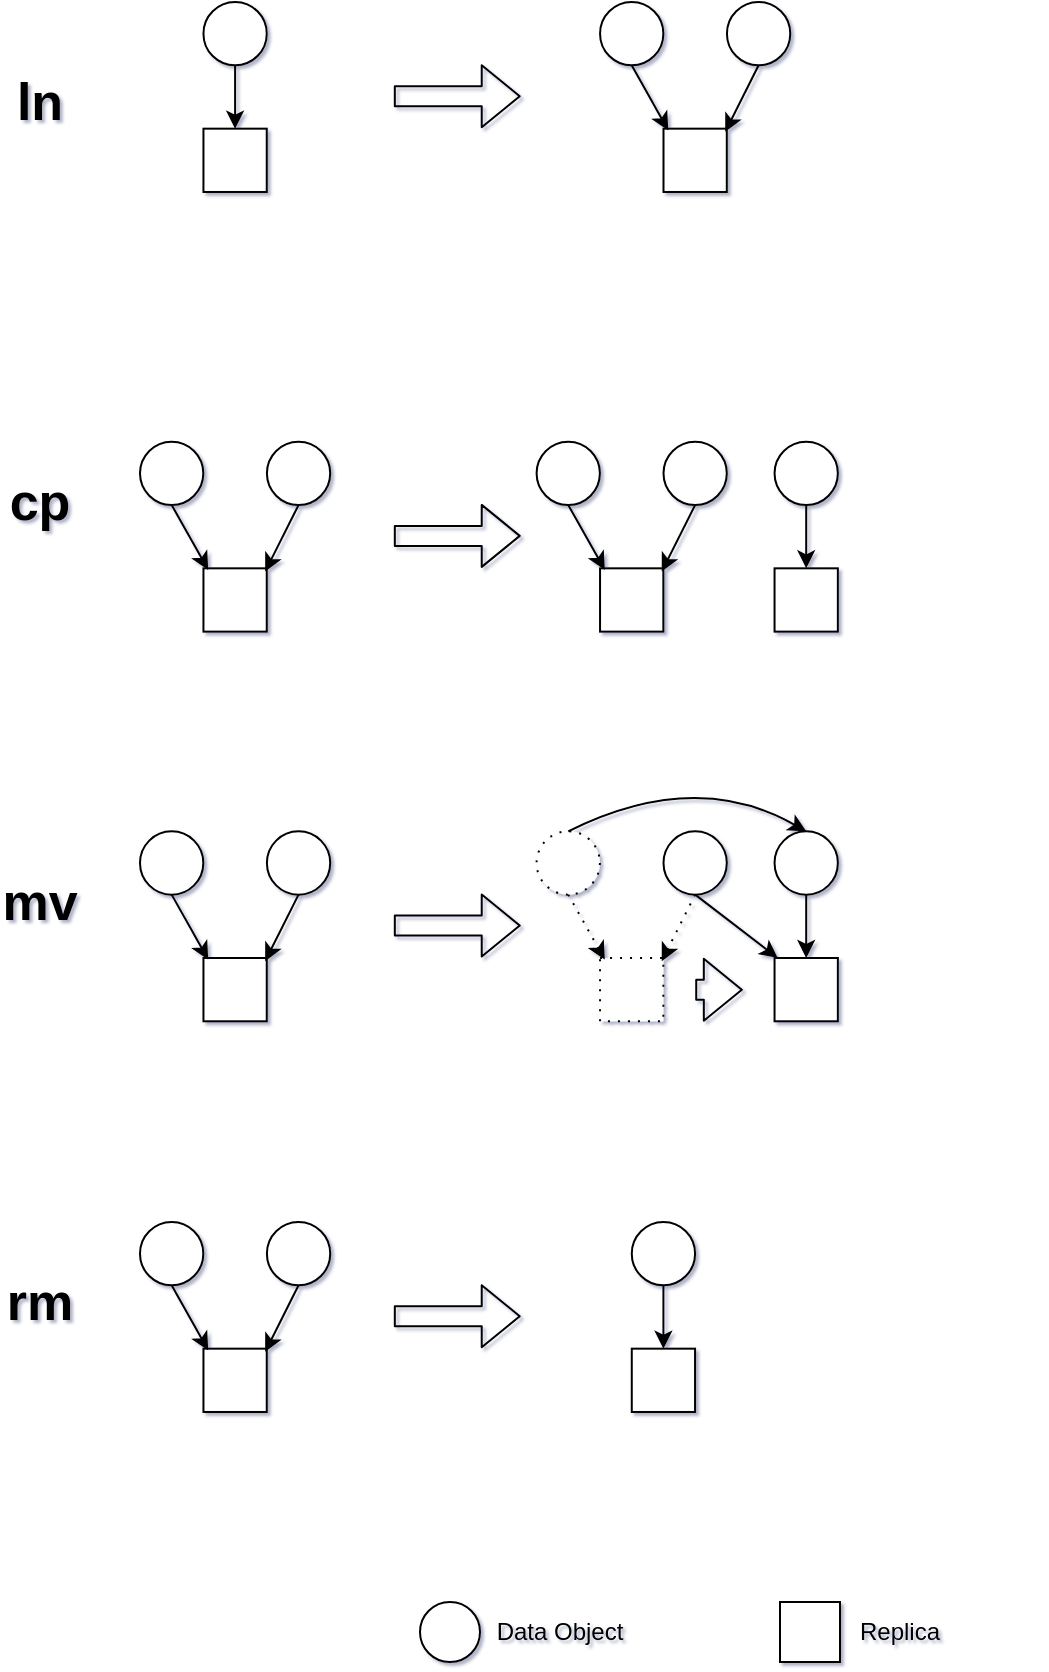 <mxfile version="12.2.0" type="device" pages="2"><diagram id="LNKNEO2DLoA1PmOY-pUr" name="Page-1"><mxGraphModel dx="1041" dy="583" grid="1" gridSize="10" guides="1" tooltips="1" connect="1" arrows="1" fold="1" page="1" pageScale="1" pageWidth="850" pageHeight="1100" math="0" shadow="1"><root><mxCell id="0"/><mxCell id="1" parent="0"/><mxCell id="MnpwVqBo5w53IVCHkxQF-16" value="&lt;h3&gt;&lt;span style=&quot;font-size: 26px&quot;&gt;ln&lt;/span&gt;&lt;/h3&gt;" style="text;html=1;strokeColor=none;fillColor=none;align=center;verticalAlign=middle;whiteSpace=wrap;rounded=0;shadow=0;fontFamily=Helvetica;" parent="1" vertex="1"><mxGeometry x="170" y="80" width="40" height="20" as="geometry"/></mxCell><mxCell id="MnpwVqBo5w53IVCHkxQF-26" value="&lt;h3&gt;&lt;span style=&quot;font-size: 26px&quot;&gt;cp&lt;/span&gt;&lt;/h3&gt;" style="text;html=1;strokeColor=none;fillColor=none;align=center;verticalAlign=middle;whiteSpace=wrap;rounded=0;shadow=0;fontFamily=Helvetica;" parent="1" vertex="1"><mxGeometry x="170" y="280" width="40" height="20" as="geometry"/></mxCell><mxCell id="MnpwVqBo5w53IVCHkxQF-41" value="&lt;h3&gt;&lt;span style=&quot;font-size: 26px&quot;&gt;mv&lt;/span&gt;&lt;/h3&gt;" style="text;html=1;strokeColor=none;fillColor=none;align=center;verticalAlign=middle;whiteSpace=wrap;rounded=0;shadow=0;fontFamily=Helvetica;" parent="1" vertex="1"><mxGeometry x="170" y="480" width="40" height="20" as="geometry"/></mxCell><mxCell id="MnpwVqBo5w53IVCHkxQF-60" value="&lt;h3&gt;&lt;span style=&quot;font-size: 26px&quot;&gt;rm&lt;/span&gt;&lt;/h3&gt;" style="text;html=1;strokeColor=none;fillColor=none;align=center;verticalAlign=middle;whiteSpace=wrap;rounded=0;shadow=0;fontFamily=Helvetica;" parent="1" vertex="1"><mxGeometry x="170" y="680" width="40" height="20" as="geometry"/></mxCell><mxCell id="sENA3s-IFucEbob5pOqw-8" value="" style="group" parent="1" vertex="1" connectable="0"><mxGeometry x="380" y="840" width="110" height="30" as="geometry"/></mxCell><mxCell id="sENA3s-IFucEbob5pOqw-1" value="" style="ellipse;whiteSpace=wrap;html=1;aspect=fixed;shadow=0;strokeWidth=1;" parent="sENA3s-IFucEbob5pOqw-8" vertex="1"><mxGeometry width="30" height="30" as="geometry"/></mxCell><mxCell id="sENA3s-IFucEbob5pOqw-4" value="Data Object" style="text;html=1;strokeColor=none;fillColor=none;align=center;verticalAlign=middle;whiteSpace=wrap;rounded=0;" parent="sENA3s-IFucEbob5pOqw-8" vertex="1"><mxGeometry x="30" y="5" width="80" height="20" as="geometry"/></mxCell><mxCell id="sENA3s-IFucEbob5pOqw-9" value="" style="group" parent="1" vertex="1" connectable="0"><mxGeometry x="560" y="840" width="130" height="30" as="geometry"/></mxCell><mxCell id="sENA3s-IFucEbob5pOqw-2" value="" style="whiteSpace=wrap;html=1;aspect=fixed;shadow=0;strokeWidth=1;" parent="sENA3s-IFucEbob5pOqw-9" vertex="1"><mxGeometry width="30" height="30" as="geometry"/></mxCell><mxCell id="sENA3s-IFucEbob5pOqw-6" value="Replica" style="text;html=1;strokeColor=none;fillColor=none;align=center;verticalAlign=middle;whiteSpace=wrap;rounded=0;" parent="sENA3s-IFucEbob5pOqw-9" vertex="1"><mxGeometry x="30" y="5" width="60" height="20" as="geometry"/></mxCell><mxCell id="sENA3s-IFucEbob5pOqw-10" value="" style="group" parent="1" vertex="1" connectable="0"><mxGeometry x="240" y="40" width="349" height="570" as="geometry"/></mxCell><mxCell id="MnpwVqBo5w53IVCHkxQF-1" value="" style="ellipse;whiteSpace=wrap;html=1;aspect=fixed;shadow=0;strokeWidth=1;" parent="sENA3s-IFucEbob5pOqw-10" vertex="1"><mxGeometry x="293.477" width="31.649" height="31.649" as="geometry"/></mxCell><mxCell id="MnpwVqBo5w53IVCHkxQF-2" value="" style="ellipse;whiteSpace=wrap;html=1;aspect=fixed;shadow=0;strokeWidth=1;" parent="sENA3s-IFucEbob5pOqw-10" vertex="1"><mxGeometry x="230.023" width="31.649" height="31.649" as="geometry"/></mxCell><mxCell id="MnpwVqBo5w53IVCHkxQF-3" value="" style="whiteSpace=wrap;html=1;aspect=fixed;shadow=0;strokeWidth=1;" parent="sENA3s-IFucEbob5pOqw-10" vertex="1"><mxGeometry x="261.75" y="63.333" width="31.649" height="31.649" as="geometry"/></mxCell><mxCell id="MnpwVqBo5w53IVCHkxQF-4" value="" style="endArrow=classic;html=1;exitX=0.5;exitY=1;exitDx=0;exitDy=0;entryX=0.075;entryY=0.025;entryDx=0;entryDy=0;entryPerimeter=0;shadow=0;strokeWidth=1;" parent="sENA3s-IFucEbob5pOqw-10" source="MnpwVqBo5w53IVCHkxQF-2" target="MnpwVqBo5w53IVCHkxQF-3" edge="1"><mxGeometry width="50" height="50" relative="1" as="geometry"><mxPoint x="198.295" y="253.333" as="sourcePoint"/><mxPoint x="230.023" y="71.25" as="targetPoint"/><Array as="points"/></mxGeometry></mxCell><mxCell id="MnpwVqBo5w53IVCHkxQF-5" value="" style="endArrow=classic;html=1;exitX=0.5;exitY=1;exitDx=0;exitDy=0;entryX=0.975;entryY=0.05;entryDx=0;entryDy=0;entryPerimeter=0;shadow=0;strokeWidth=1;" parent="sENA3s-IFucEbob5pOqw-10" source="MnpwVqBo5w53IVCHkxQF-1" target="MnpwVqBo5w53IVCHkxQF-3" edge="1"><mxGeometry width="50" height="50" relative="1" as="geometry"><mxPoint x="293.477" y="134.583" as="sourcePoint"/><mxPoint x="291.891" y="60.958" as="targetPoint"/></mxGeometry></mxCell><mxCell id="MnpwVqBo5w53IVCHkxQF-7" value="" style="shape=flexArrow;endArrow=classic;html=1;shadow=0;strokeWidth=1;" parent="sENA3s-IFucEbob5pOqw-10" edge="1"><mxGeometry width="50" height="50" relative="1" as="geometry"><mxPoint x="126.909" y="47.104" as="sourcePoint"/><mxPoint x="190.364" y="47.104" as="targetPoint"/></mxGeometry></mxCell><mxCell id="MnpwVqBo5w53IVCHkxQF-10" value="" style="ellipse;whiteSpace=wrap;html=1;aspect=fixed;shadow=0;strokeWidth=1;" parent="sENA3s-IFucEbob5pOqw-10" vertex="1"><mxGeometry x="31.727" width="31.649" height="31.649" as="geometry"/></mxCell><mxCell id="MnpwVqBo5w53IVCHkxQF-11" value="" style="whiteSpace=wrap;html=1;aspect=fixed;shadow=0;strokeWidth=1;" parent="sENA3s-IFucEbob5pOqw-10" vertex="1"><mxGeometry x="31.727" y="63.333" width="31.649" height="31.649" as="geometry"/></mxCell><mxCell id="MnpwVqBo5w53IVCHkxQF-12" value="" style="endArrow=classic;html=1;exitX=0.5;exitY=1;exitDx=0;exitDy=0;entryX=0.5;entryY=0;entryDx=0;entryDy=0;shadow=0;strokeWidth=1;" parent="sENA3s-IFucEbob5pOqw-10" source="MnpwVqBo5w53IVCHkxQF-10" target="MnpwVqBo5w53IVCHkxQF-11" edge="1"><mxGeometry width="50" height="50" relative="1" as="geometry"><mxPoint x="-31.727" y="253.333" as="sourcePoint"/><mxPoint y="71.25" as="targetPoint"/><Array as="points"/></mxGeometry></mxCell><mxCell id="MnpwVqBo5w53IVCHkxQF-17" value="" style="ellipse;whiteSpace=wrap;html=1;aspect=fixed;shadow=0;strokeWidth=1;" parent="sENA3s-IFucEbob5pOqw-10" vertex="1"><mxGeometry x="261.75" y="219.833" width="31.649" height="31.649" as="geometry"/></mxCell><mxCell id="MnpwVqBo5w53IVCHkxQF-18" value="" style="ellipse;whiteSpace=wrap;html=1;aspect=fixed;shadow=0;strokeWidth=1;" parent="sENA3s-IFucEbob5pOqw-10" vertex="1"><mxGeometry x="198.295" y="219.833" width="31.649" height="31.649" as="geometry"/></mxCell><mxCell id="MnpwVqBo5w53IVCHkxQF-19" value="" style="whiteSpace=wrap;html=1;aspect=fixed;shadow=0;strokeWidth=1;" parent="sENA3s-IFucEbob5pOqw-10" vertex="1"><mxGeometry x="230.023" y="283.167" width="31.649" height="31.649" as="geometry"/></mxCell><mxCell id="MnpwVqBo5w53IVCHkxQF-20" value="" style="endArrow=classic;html=1;exitX=0.5;exitY=1;exitDx=0;exitDy=0;entryX=0.075;entryY=0.025;entryDx=0;entryDy=0;entryPerimeter=0;shadow=0;strokeWidth=1;" parent="sENA3s-IFucEbob5pOqw-10" source="MnpwVqBo5w53IVCHkxQF-18" target="MnpwVqBo5w53IVCHkxQF-19" edge="1"><mxGeometry width="50" height="50" relative="1" as="geometry"><mxPoint x="166.568" y="473.167" as="sourcePoint"/><mxPoint x="198.295" y="291.083" as="targetPoint"/><Array as="points"/></mxGeometry></mxCell><mxCell id="MnpwVqBo5w53IVCHkxQF-21" value="" style="endArrow=classic;html=1;exitX=0.5;exitY=1;exitDx=0;exitDy=0;entryX=0.975;entryY=0.05;entryDx=0;entryDy=0;entryPerimeter=0;shadow=0;strokeWidth=1;" parent="sENA3s-IFucEbob5pOqw-10" source="MnpwVqBo5w53IVCHkxQF-17" target="MnpwVqBo5w53IVCHkxQF-19" edge="1"><mxGeometry width="50" height="50" relative="1" as="geometry"><mxPoint x="261.75" y="354.417" as="sourcePoint"/><mxPoint x="260.164" y="280.792" as="targetPoint"/></mxGeometry></mxCell><mxCell id="MnpwVqBo5w53IVCHkxQF-22" value="" style="shape=flexArrow;endArrow=classic;html=1;shadow=0;strokeWidth=1;" parent="sENA3s-IFucEbob5pOqw-10" edge="1"><mxGeometry width="50" height="50" relative="1" as="geometry"><mxPoint x="126.909" y="266.938" as="sourcePoint"/><mxPoint x="190.364" y="266.938" as="targetPoint"/></mxGeometry></mxCell><mxCell id="MnpwVqBo5w53IVCHkxQF-23" value="" style="ellipse;whiteSpace=wrap;html=1;aspect=fixed;shadow=0;strokeWidth=1;" parent="sENA3s-IFucEbob5pOqw-10" vertex="1"><mxGeometry x="317.273" y="219.833" width="31.649" height="31.649" as="geometry"/></mxCell><mxCell id="MnpwVqBo5w53IVCHkxQF-24" value="" style="whiteSpace=wrap;html=1;aspect=fixed;shadow=0;strokeWidth=1;" parent="sENA3s-IFucEbob5pOqw-10" vertex="1"><mxGeometry x="317.273" y="283.167" width="31.649" height="31.649" as="geometry"/></mxCell><mxCell id="MnpwVqBo5w53IVCHkxQF-25" value="" style="endArrow=classic;html=1;exitX=0.5;exitY=1;exitDx=0;exitDy=0;entryX=0.5;entryY=0;entryDx=0;entryDy=0;shadow=0;strokeWidth=1;" parent="sENA3s-IFucEbob5pOqw-10" source="MnpwVqBo5w53IVCHkxQF-23" target="MnpwVqBo5w53IVCHkxQF-24" edge="1"><mxGeometry width="50" height="50" relative="1" as="geometry"><mxPoint x="253.818" y="473.167" as="sourcePoint"/><mxPoint x="285.545" y="291.083" as="targetPoint"/><Array as="points"/></mxGeometry></mxCell><mxCell id="MnpwVqBo5w53IVCHkxQF-27" value="" style="ellipse;whiteSpace=wrap;html=1;aspect=fixed;shadow=0;strokeWidth=1;" parent="sENA3s-IFucEbob5pOqw-10" vertex="1"><mxGeometry x="63.455" y="219.833" width="31.649" height="31.649" as="geometry"/></mxCell><mxCell id="MnpwVqBo5w53IVCHkxQF-28" value="" style="ellipse;whiteSpace=wrap;html=1;aspect=fixed;shadow=0;strokeWidth=1;" parent="sENA3s-IFucEbob5pOqw-10" vertex="1"><mxGeometry y="219.833" width="31.649" height="31.649" as="geometry"/></mxCell><mxCell id="MnpwVqBo5w53IVCHkxQF-29" value="" style="whiteSpace=wrap;html=1;aspect=fixed;shadow=0;strokeWidth=1;" parent="sENA3s-IFucEbob5pOqw-10" vertex="1"><mxGeometry x="31.727" y="283.167" width="31.649" height="31.649" as="geometry"/></mxCell><mxCell id="MnpwVqBo5w53IVCHkxQF-30" value="" style="endArrow=classic;html=1;exitX=0.5;exitY=1;exitDx=0;exitDy=0;entryX=0.075;entryY=0.025;entryDx=0;entryDy=0;entryPerimeter=0;shadow=0;strokeWidth=1;" parent="sENA3s-IFucEbob5pOqw-10" source="MnpwVqBo5w53IVCHkxQF-28" target="MnpwVqBo5w53IVCHkxQF-29" edge="1"><mxGeometry width="50" height="50" relative="1" as="geometry"><mxPoint x="-31.727" y="473.167" as="sourcePoint"/><mxPoint y="291.083" as="targetPoint"/><Array as="points"/></mxGeometry></mxCell><mxCell id="MnpwVqBo5w53IVCHkxQF-31" value="" style="endArrow=classic;html=1;exitX=0.5;exitY=1;exitDx=0;exitDy=0;entryX=0.975;entryY=0.05;entryDx=0;entryDy=0;entryPerimeter=0;shadow=0;strokeWidth=1;" parent="sENA3s-IFucEbob5pOqw-10" source="MnpwVqBo5w53IVCHkxQF-27" target="MnpwVqBo5w53IVCHkxQF-29" edge="1"><mxGeometry width="50" height="50" relative="1" as="geometry"><mxPoint x="63.455" y="354.417" as="sourcePoint"/><mxPoint x="61.868" y="280.792" as="targetPoint"/></mxGeometry></mxCell><mxCell id="MnpwVqBo5w53IVCHkxQF-32" value="" style="ellipse;whiteSpace=wrap;html=1;aspect=fixed;shadow=0;strokeWidth=1;" parent="sENA3s-IFucEbob5pOqw-10" vertex="1"><mxGeometry x="261.75" y="414.667" width="31.649" height="31.649" as="geometry"/></mxCell><mxCell id="MnpwVqBo5w53IVCHkxQF-33" value="" style="ellipse;whiteSpace=wrap;html=1;aspect=fixed;shadow=0;strokeWidth=1;dashed=1;dashPattern=1 4;" parent="sENA3s-IFucEbob5pOqw-10" vertex="1"><mxGeometry x="198.295" y="414.667" width="31.649" height="31.649" as="geometry"/></mxCell><mxCell id="MnpwVqBo5w53IVCHkxQF-34" value="" style="whiteSpace=wrap;html=1;aspect=fixed;shadow=0;strokeWidth=1;dashed=1;dashPattern=1 4;" parent="sENA3s-IFucEbob5pOqw-10" vertex="1"><mxGeometry x="230.023" y="478" width="31.649" height="31.649" as="geometry"/></mxCell><mxCell id="MnpwVqBo5w53IVCHkxQF-35" value="" style="endArrow=classic;html=1;exitX=0.5;exitY=1;exitDx=0;exitDy=0;entryX=0.075;entryY=0.025;entryDx=0;entryDy=0;entryPerimeter=0;shadow=0;strokeWidth=1;strokeColor=#000000;dashed=1;dashPattern=1 4;" parent="sENA3s-IFucEbob5pOqw-10" source="MnpwVqBo5w53IVCHkxQF-33" target="MnpwVqBo5w53IVCHkxQF-34" edge="1"><mxGeometry width="50" height="50" relative="1" as="geometry"><mxPoint x="166.568" y="668" as="sourcePoint"/><mxPoint x="198.295" y="485.917" as="targetPoint"/><Array as="points"/></mxGeometry></mxCell><mxCell id="MnpwVqBo5w53IVCHkxQF-36" value="" style="endArrow=classic;html=1;exitX=0.5;exitY=1;exitDx=0;exitDy=0;entryX=0.975;entryY=0.05;entryDx=0;entryDy=0;entryPerimeter=0;shadow=0;strokeWidth=1;dashed=1;dashPattern=1 4;" parent="sENA3s-IFucEbob5pOqw-10" source="MnpwVqBo5w53IVCHkxQF-32" target="MnpwVqBo5w53IVCHkxQF-34" edge="1"><mxGeometry width="50" height="50" relative="1" as="geometry"><mxPoint x="261.75" y="549.25" as="sourcePoint"/><mxPoint x="260.164" y="475.625" as="targetPoint"/></mxGeometry></mxCell><mxCell id="MnpwVqBo5w53IVCHkxQF-37" value="" style="shape=flexArrow;endArrow=classic;html=1;shadow=0;strokeWidth=1;" parent="sENA3s-IFucEbob5pOqw-10" edge="1"><mxGeometry width="50" height="50" relative="1" as="geometry"><mxPoint x="126.909" y="461.771" as="sourcePoint"/><mxPoint x="190.364" y="461.771" as="targetPoint"/></mxGeometry></mxCell><mxCell id="MnpwVqBo5w53IVCHkxQF-38" value="" style="ellipse;whiteSpace=wrap;html=1;aspect=fixed;shadow=0;strokeWidth=1;" parent="sENA3s-IFucEbob5pOqw-10" vertex="1"><mxGeometry x="317.273" y="414.667" width="31.649" height="31.649" as="geometry"/></mxCell><mxCell id="MnpwVqBo5w53IVCHkxQF-39" value="" style="whiteSpace=wrap;html=1;aspect=fixed;shadow=0;strokeWidth=1;" parent="sENA3s-IFucEbob5pOqw-10" vertex="1"><mxGeometry x="317.273" y="478" width="31.649" height="31.649" as="geometry"/></mxCell><mxCell id="MnpwVqBo5w53IVCHkxQF-40" value="" style="endArrow=classic;html=1;exitX=0.5;exitY=1;exitDx=0;exitDy=0;entryX=0.5;entryY=0;entryDx=0;entryDy=0;shadow=0;strokeWidth=1;" parent="sENA3s-IFucEbob5pOqw-10" source="MnpwVqBo5w53IVCHkxQF-38" target="MnpwVqBo5w53IVCHkxQF-39" edge="1"><mxGeometry width="50" height="50" relative="1" as="geometry"><mxPoint x="253.818" y="668" as="sourcePoint"/><mxPoint x="285.545" y="485.917" as="targetPoint"/><Array as="points"/></mxGeometry></mxCell><mxCell id="MnpwVqBo5w53IVCHkxQF-42" value="" style="ellipse;whiteSpace=wrap;html=1;aspect=fixed;shadow=0;strokeWidth=1;" parent="sENA3s-IFucEbob5pOqw-10" vertex="1"><mxGeometry x="63.455" y="414.667" width="31.649" height="31.649" as="geometry"/></mxCell><mxCell id="MnpwVqBo5w53IVCHkxQF-43" value="" style="ellipse;whiteSpace=wrap;html=1;aspect=fixed;shadow=0;strokeWidth=1;" parent="sENA3s-IFucEbob5pOqw-10" vertex="1"><mxGeometry y="414.667" width="31.649" height="31.649" as="geometry"/></mxCell><mxCell id="MnpwVqBo5w53IVCHkxQF-44" value="" style="whiteSpace=wrap;html=1;aspect=fixed;shadow=0;strokeWidth=1;" parent="sENA3s-IFucEbob5pOqw-10" vertex="1"><mxGeometry x="31.727" y="478" width="31.649" height="31.649" as="geometry"/></mxCell><mxCell id="MnpwVqBo5w53IVCHkxQF-45" value="" style="endArrow=classic;html=1;exitX=0.5;exitY=1;exitDx=0;exitDy=0;entryX=0.075;entryY=0.025;entryDx=0;entryDy=0;entryPerimeter=0;shadow=0;strokeWidth=1;" parent="sENA3s-IFucEbob5pOqw-10" source="MnpwVqBo5w53IVCHkxQF-43" target="MnpwVqBo5w53IVCHkxQF-44" edge="1"><mxGeometry width="50" height="50" relative="1" as="geometry"><mxPoint x="-31.727" y="668" as="sourcePoint"/><mxPoint y="485.917" as="targetPoint"/><Array as="points"/></mxGeometry></mxCell><mxCell id="MnpwVqBo5w53IVCHkxQF-46" value="" style="endArrow=classic;html=1;exitX=0.5;exitY=1;exitDx=0;exitDy=0;entryX=0.975;entryY=0.05;entryDx=0;entryDy=0;entryPerimeter=0;shadow=0;strokeWidth=1;" parent="sENA3s-IFucEbob5pOqw-10" source="MnpwVqBo5w53IVCHkxQF-42" target="MnpwVqBo5w53IVCHkxQF-44" edge="1"><mxGeometry width="50" height="50" relative="1" as="geometry"><mxPoint x="63.455" y="549.25" as="sourcePoint"/><mxPoint x="61.868" y="475.625" as="targetPoint"/></mxGeometry></mxCell><mxCell id="MnpwVqBo5w53IVCHkxQF-48" value="" style="endArrow=classic;html=1;shadow=0;strokeColor=#000000;strokeWidth=1;fontFamily=Helvetica;exitX=0.5;exitY=0;exitDx=0;exitDy=0;entryX=0.5;entryY=0;entryDx=0;entryDy=0;curved=1;" parent="sENA3s-IFucEbob5pOqw-10" source="MnpwVqBo5w53IVCHkxQF-33" target="MnpwVqBo5w53IVCHkxQF-38" edge="1"><mxGeometry width="50" height="50" relative="1" as="geometry"><mxPoint x="245.886" y="406.75" as="sourcePoint"/><mxPoint x="285.545" y="367.167" as="targetPoint"/><Array as="points"><mxPoint x="277.614" y="383"/></Array></mxGeometry></mxCell><mxCell id="MnpwVqBo5w53IVCHkxQF-49" value="" style="endArrow=classic;html=1;shadow=0;strokeColor=#000000;strokeWidth=1;fontFamily=Helvetica;exitX=0.5;exitY=1;exitDx=0;exitDy=0;entryX=0.05;entryY=0;entryDx=0;entryDy=0;entryPerimeter=0;" parent="sENA3s-IFucEbob5pOqw-10" source="MnpwVqBo5w53IVCHkxQF-32" target="MnpwVqBo5w53IVCHkxQF-39" edge="1"><mxGeometry width="50" height="50" relative="1" as="geometry"><mxPoint x="380.727" y="438.417" as="sourcePoint"/><mxPoint x="420.386" y="398.833" as="targetPoint"/></mxGeometry></mxCell><mxCell id="MnpwVqBo5w53IVCHkxQF-50" value="" style="shape=flexArrow;endArrow=classic;html=1;shadow=0;strokeColor=#000000;strokeWidth=1;fontFamily=Helvetica;" parent="sENA3s-IFucEbob5pOqw-10" edge="1"><mxGeometry width="50" height="50" relative="1" as="geometry"><mxPoint x="277.614" y="493.833" as="sourcePoint"/><mxPoint x="301.409" y="493.833" as="targetPoint"/></mxGeometry></mxCell><mxCell id="MnpwVqBo5w53IVCHkxQF-51" value="" style="ellipse;whiteSpace=wrap;html=1;aspect=fixed;shadow=0;strokeWidth=1;" parent="1" vertex="1"><mxGeometry x="303.455" y="650" width="31.649" height="31.649" as="geometry"/></mxCell><mxCell id="MnpwVqBo5w53IVCHkxQF-52" value="" style="ellipse;whiteSpace=wrap;html=1;aspect=fixed;shadow=0;strokeWidth=1;" parent="1" vertex="1"><mxGeometry x="240" y="650" width="31.649" height="31.649" as="geometry"/></mxCell><mxCell id="MnpwVqBo5w53IVCHkxQF-53" value="" style="whiteSpace=wrap;html=1;aspect=fixed;shadow=0;strokeWidth=1;" parent="1" vertex="1"><mxGeometry x="271.727" y="713.333" width="31.649" height="31.649" as="geometry"/></mxCell><mxCell id="MnpwVqBo5w53IVCHkxQF-54" value="" style="endArrow=classic;html=1;exitX=0.5;exitY=1;exitDx=0;exitDy=0;entryX=0.075;entryY=0.025;entryDx=0;entryDy=0;entryPerimeter=0;shadow=0;strokeWidth=1;" parent="1" source="MnpwVqBo5w53IVCHkxQF-52" target="MnpwVqBo5w53IVCHkxQF-53" edge="1"><mxGeometry width="50" height="50" relative="1" as="geometry"><mxPoint x="208.273" y="903.333" as="sourcePoint"/><mxPoint x="240" y="721.25" as="targetPoint"/><Array as="points"/></mxGeometry></mxCell><mxCell id="MnpwVqBo5w53IVCHkxQF-55" value="" style="endArrow=classic;html=1;exitX=0.5;exitY=1;exitDx=0;exitDy=0;entryX=0.975;entryY=0.05;entryDx=0;entryDy=0;entryPerimeter=0;shadow=0;strokeWidth=1;" parent="1" source="MnpwVqBo5w53IVCHkxQF-51" target="MnpwVqBo5w53IVCHkxQF-53" edge="1"><mxGeometry width="50" height="50" relative="1" as="geometry"><mxPoint x="303.455" y="784.583" as="sourcePoint"/><mxPoint x="301.868" y="710.958" as="targetPoint"/></mxGeometry></mxCell><mxCell id="MnpwVqBo5w53IVCHkxQF-56" value="" style="shape=flexArrow;endArrow=classic;html=1;shadow=0;strokeWidth=1;" parent="1" edge="1"><mxGeometry width="50" height="50" relative="1" as="geometry"><mxPoint x="366.909" y="697.104" as="sourcePoint"/><mxPoint x="430.364" y="697.104" as="targetPoint"/></mxGeometry></mxCell><mxCell id="MnpwVqBo5w53IVCHkxQF-57" value="" style="ellipse;whiteSpace=wrap;html=1;aspect=fixed;shadow=0;strokeWidth=1;" parent="1" vertex="1"><mxGeometry x="485.886" y="650" width="31.649" height="31.649" as="geometry"/></mxCell><mxCell id="MnpwVqBo5w53IVCHkxQF-58" value="" style="whiteSpace=wrap;html=1;aspect=fixed;shadow=0;strokeWidth=1;" parent="1" vertex="1"><mxGeometry x="485.886" y="713.333" width="31.649" height="31.649" as="geometry"/></mxCell><mxCell id="MnpwVqBo5w53IVCHkxQF-59" value="" style="endArrow=classic;html=1;exitX=0.5;exitY=1;exitDx=0;exitDy=0;entryX=0.5;entryY=0;entryDx=0;entryDy=0;shadow=0;strokeWidth=1;" parent="1" source="MnpwVqBo5w53IVCHkxQF-57" target="MnpwVqBo5w53IVCHkxQF-58" edge="1"><mxGeometry width="50" height="50" relative="1" as="geometry"><mxPoint x="422.432" y="903.333" as="sourcePoint"/><mxPoint x="454.159" y="721.25" as="targetPoint"/><Array as="points"/></mxGeometry></mxCell></root></mxGraphModel></diagram><diagram id="EXWsV4cZ7ls3TH-7sgiK" name="Page-2"><mxGraphModel dx="1041" dy="583" grid="0" gridSize="10" guides="1" tooltips="1" connect="1" arrows="1" fold="1" page="1" pageScale="1" pageWidth="850" pageHeight="1100" math="0" shadow="1"><root><mxCell id="v11P99SN9v2D98YffI-f-0"/><mxCell id="v11P99SN9v2D98YffI-f-1" parent="v11P99SN9v2D98YffI-f-0"/><mxCell id="hCdsPLdjQP2F07tbCglL-2" value="" style="rounded=1;whiteSpace=wrap;html=1;fillColor=#ffffff;" vertex="1" parent="v11P99SN9v2D98YffI-f-1"><mxGeometry x="433" y="262" width="139" height="30" as="geometry"/></mxCell><mxCell id="hCdsPLdjQP2F07tbCglL-1" value="" style="rounded=1;whiteSpace=wrap;html=1;fillColor=#ffffff;" vertex="1" parent="v11P99SN9v2D98YffI-f-1"><mxGeometry x="334" y="302" width="139" height="30" as="geometry"/></mxCell><mxCell id="hCdsPLdjQP2F07tbCglL-0" value="" style="rounded=1;whiteSpace=wrap;html=1;fillColor=#ffffff;" vertex="1" parent="v11P99SN9v2D98YffI-f-1"><mxGeometry x="236" y="262" width="139" height="30" as="geometry"/></mxCell><mxCell id="UsTVXjha0oqgfWbppZDz-18" value="Resource" style="text;html=1;strokeColor=none;fillColor=none;align=center;verticalAlign=middle;whiteSpace=wrap;rounded=0;fontStyle=1" parent="v11P99SN9v2D98YffI-f-1" vertex="1"><mxGeometry x="140" y="230" width="60" height="20" as="geometry"/></mxCell><mxCell id="UsTVXjha0oqgfWbppZDz-19" value="Logical Paths" style="text;html=1;strokeColor=none;fillColor=none;align=center;verticalAlign=middle;whiteSpace=wrap;rounded=0;fontStyle=1" parent="v11P99SN9v2D98YffI-f-1" vertex="1"><mxGeometry x="129" y="126" width="82" height="20" as="geometry"/></mxCell><mxCell id="UsTVXjha0oqgfWbppZDz-0" value="" style="ellipse;whiteSpace=wrap;html=1;aspect=fixed;shadow=0;strokeWidth=1;" parent="v11P99SN9v2D98YffI-f-1" vertex="1"><mxGeometry x="386.977" y="120" width="31.649" height="31.649" as="geometry"/></mxCell><mxCell id="UsTVXjha0oqgfWbppZDz-1" value="" style="ellipse;whiteSpace=wrap;html=1;aspect=fixed;shadow=0;strokeWidth=1;" parent="v11P99SN9v2D98YffI-f-1" vertex="1"><mxGeometry x="287.023" y="120" width="31.649" height="31.649" as="geometry"/></mxCell><mxCell id="UsTVXjha0oqgfWbppZDz-2" value="" style="whiteSpace=wrap;html=1;aspect=fixed;shadow=0;strokeWidth=1;" parent="v11P99SN9v2D98YffI-f-1" vertex="1"><mxGeometry x="338.75" y="183.333" width="31.649" height="31.649" as="geometry"/></mxCell><mxCell id="UsTVXjha0oqgfWbppZDz-3" value="" style="endArrow=classic;html=1;exitX=1;exitY=1;exitDx=0;exitDy=0;entryX=0.075;entryY=0.025;entryDx=0;entryDy=0;entryPerimeter=0;shadow=0;strokeWidth=1;" parent="v11P99SN9v2D98YffI-f-1" source="UsTVXjha0oqgfWbppZDz-1" target="UsTVXjha0oqgfWbppZDz-2" edge="1"><mxGeometry width="50" height="50" relative="1" as="geometry"><mxPoint x="35.295" y="333.333" as="sourcePoint"/><mxPoint x="67.023" y="151.25" as="targetPoint"/><Array as="points"/></mxGeometry></mxCell><mxCell id="UsTVXjha0oqgfWbppZDz-4" value="" style="endArrow=classic;html=1;exitX=0;exitY=1;exitDx=0;exitDy=0;entryX=0.975;entryY=0.05;entryDx=0;entryDy=0;entryPerimeter=0;shadow=0;strokeWidth=1;" parent="v11P99SN9v2D98YffI-f-1" source="UsTVXjha0oqgfWbppZDz-0" target="UsTVXjha0oqgfWbppZDz-2" edge="1"><mxGeometry width="50" height="50" relative="1" as="geometry"><mxPoint x="130.477" y="214.583" as="sourcePoint"/><mxPoint x="128.891" y="140.958" as="targetPoint"/></mxGeometry></mxCell><mxCell id="UsTVXjha0oqgfWbppZDz-5" value="" style="whiteSpace=wrap;html=1;aspect=fixed;shadow=0;strokeWidth=1;" parent="v11P99SN9v2D98YffI-f-1" vertex="1"><mxGeometry x="437.25" y="183.333" width="31.649" height="31.649" as="geometry"/></mxCell><mxCell id="UsTVXjha0oqgfWbppZDz-6" value="" style="whiteSpace=wrap;html=1;aspect=fixed;shadow=0;strokeWidth=1;" parent="v11P99SN9v2D98YffI-f-1" vertex="1"><mxGeometry x="535.75" y="183.333" width="31.649" height="31.649" as="geometry"/></mxCell><mxCell id="UsTVXjha0oqgfWbppZDz-8" value="" style="ellipse;whiteSpace=wrap;html=1;aspect=fixed;shadow=0;strokeWidth=1;" parent="v11P99SN9v2D98YffI-f-1" vertex="1"><mxGeometry x="486.977" y="120" width="31.649" height="31.649" as="geometry"/></mxCell><mxCell id="UsTVXjha0oqgfWbppZDz-10" value="" style="endArrow=classic;html=1;exitX=1;exitY=1;exitDx=0;exitDy=0;entryX=0.024;entryY=-0.011;entryDx=0;entryDy=0;entryPerimeter=0;shadow=0;strokeWidth=1;" parent="v11P99SN9v2D98YffI-f-1" source="UsTVXjha0oqgfWbppZDz-0" target="UsTVXjha0oqgfWbppZDz-5" edge="1"><mxGeometry width="50" height="50" relative="1" as="geometry"><mxPoint x="401.612" y="157.014" as="sourcePoint"/><mxPoint x="379.608" y="194.916" as="targetPoint"/></mxGeometry></mxCell><mxCell id="UsTVXjha0oqgfWbppZDz-11" value="" style="endArrow=classic;html=1;exitX=0;exitY=1;exitDx=0;exitDy=0;shadow=0;strokeWidth=1;entryX=1.035;entryY=0.037;entryDx=0;entryDy=0;entryPerimeter=0;" parent="v11P99SN9v2D98YffI-f-1" source="UsTVXjha0oqgfWbppZDz-8" target="UsTVXjha0oqgfWbppZDz-5" edge="1"><mxGeometry width="50" height="50" relative="1" as="geometry"><mxPoint x="423.991" y="157.014" as="sourcePoint"/><mxPoint x="472" y="183" as="targetPoint"/></mxGeometry></mxCell><mxCell id="UsTVXjha0oqgfWbppZDz-12" value="" style="endArrow=classic;html=1;exitX=1;exitY=1;exitDx=0;exitDy=0;entryX=0.039;entryY=0.021;entryDx=0;entryDy=0;entryPerimeter=0;shadow=0;strokeWidth=1;" parent="v11P99SN9v2D98YffI-f-1" source="UsTVXjha0oqgfWbppZDz-8" target="UsTVXjha0oqgfWbppZDz-6" edge="1"><mxGeometry width="50" height="50" relative="1" as="geometry"><mxPoint x="501.612" y="157.014" as="sourcePoint"/><mxPoint x="482.001" y="192.985" as="targetPoint"/></mxGeometry></mxCell><mxCell id="UsTVXjha0oqgfWbppZDz-15" value="" style="whiteSpace=wrap;html=1;aspect=fixed;shadow=0;strokeWidth=1;" parent="v11P99SN9v2D98YffI-f-1" vertex="1"><mxGeometry x="240.25" y="183.333" width="31.649" height="31.649" as="geometry"/></mxCell><mxCell id="UsTVXjha0oqgfWbppZDz-16" value="" style="endArrow=classic;html=1;exitX=0;exitY=1;exitDx=0;exitDy=0;entryX=1.003;entryY=0.053;entryDx=0;entryDy=0;entryPerimeter=0;shadow=0;strokeWidth=1;" parent="v11P99SN9v2D98YffI-f-1" source="UsTVXjha0oqgfWbppZDz-1" target="UsTVXjha0oqgfWbppZDz-15" edge="1"><mxGeometry width="50" height="50" relative="1" as="geometry"><mxPoint x="334.037" y="157.014" as="sourcePoint"/><mxPoint x="351.124" y="194.125" as="targetPoint"/><Array as="points"/></mxGeometry></mxCell><mxCell id="UsTVXjha0oqgfWbppZDz-20" value="L0" style="text;html=1;strokeColor=none;fillColor=none;align=center;verticalAlign=middle;whiteSpace=wrap;rounded=0;shadow=0;" parent="v11P99SN9v2D98YffI-f-1" vertex="1"><mxGeometry x="283" y="126" width="40" height="20" as="geometry"/></mxCell><mxCell id="UsTVXjha0oqgfWbppZDz-21" value="L1" style="text;html=1;strokeColor=none;fillColor=none;align=center;verticalAlign=middle;whiteSpace=wrap;rounded=0;shadow=0;fontColor=#000066;" parent="v11P99SN9v2D98YffI-f-1" vertex="1"><mxGeometry x="383" y="126" width="40" height="20" as="geometry"/></mxCell><mxCell id="UsTVXjha0oqgfWbppZDz-22" value="L2" style="text;html=1;strokeColor=none;fillColor=none;align=center;verticalAlign=middle;whiteSpace=wrap;rounded=0;shadow=0;" parent="v11P99SN9v2D98YffI-f-1" vertex="1"><mxGeometry x="483" y="126" width="40" height="20" as="geometry"/></mxCell><mxCell id="UsTVXjha0oqgfWbppZDz-25" value="A" style="text;html=1;strokeColor=none;fillColor=none;align=center;verticalAlign=middle;whiteSpace=wrap;rounded=0;shadow=0;" parent="v11P99SN9v2D98YffI-f-1" vertex="1"><mxGeometry x="236" y="230" width="40" height="20" as="geometry"/></mxCell><mxCell id="UsTVXjha0oqgfWbppZDz-26" value="B" style="text;html=1;strokeColor=none;fillColor=none;align=center;verticalAlign=middle;whiteSpace=wrap;rounded=0;shadow=0;" parent="v11P99SN9v2D98YffI-f-1" vertex="1"><mxGeometry x="334.5" y="230" width="40" height="20" as="geometry"/></mxCell><mxCell id="UsTVXjha0oqgfWbppZDz-27" value="C" style="text;html=1;strokeColor=none;fillColor=none;align=center;verticalAlign=middle;whiteSpace=wrap;rounded=0;shadow=0;" parent="v11P99SN9v2D98YffI-f-1" vertex="1"><mxGeometry x="433" y="230" width="40" height="20" as="geometry"/></mxCell><mxCell id="UsTVXjha0oqgfWbppZDz-28" value="D" style="text;html=1;strokeColor=none;fillColor=none;align=center;verticalAlign=middle;whiteSpace=wrap;rounded=0;shadow=0;" parent="v11P99SN9v2D98YffI-f-1" vertex="1"><mxGeometry x="531.5" y="230" width="40" height="20" as="geometry"/></mxCell><mxCell id="VgJuhyaZIXfmr0U-15Px-0" value="Replicas" style="text;html=1;strokeColor=none;fillColor=none;align=center;verticalAlign=middle;whiteSpace=wrap;rounded=0;fontStyle=1" parent="v11P99SN9v2D98YffI-f-1" vertex="1"><mxGeometry x="140" y="287" width="60" height="20" as="geometry"/></mxCell><mxCell id="VgJuhyaZIXfmr0U-15Px-1" value="0" style="text;html=1;strokeColor=none;fillColor=none;align=center;verticalAlign=middle;whiteSpace=wrap;rounded=0;shadow=0;" parent="v11P99SN9v2D98YffI-f-1" vertex="1"><mxGeometry x="236" y="267" width="40" height="20" as="geometry"/></mxCell><mxCell id="VgJuhyaZIXfmr0U-15Px-2" value="1" style="text;html=1;strokeColor=none;fillColor=none;align=center;verticalAlign=middle;whiteSpace=wrap;rounded=0;shadow=0;" parent="v11P99SN9v2D98YffI-f-1" vertex="1"><mxGeometry x="334.5" y="267" width="40" height="20" as="geometry"/></mxCell><mxCell id="VgJuhyaZIXfmr0U-15Px-3" value="0" style="text;html=1;strokeColor=none;fillColor=none;align=center;verticalAlign=middle;whiteSpace=wrap;rounded=0;shadow=0;" parent="v11P99SN9v2D98YffI-f-1" vertex="1"><mxGeometry x="433" y="267" width="40" height="20" as="geometry"/></mxCell><mxCell id="VgJuhyaZIXfmr0U-15Px-4" value="1" style="text;html=1;strokeColor=none;fillColor=none;align=center;verticalAlign=middle;whiteSpace=wrap;rounded=0;shadow=0;" parent="v11P99SN9v2D98YffI-f-1" vertex="1"><mxGeometry x="531.5" y="267" width="40" height="20" as="geometry"/></mxCell><mxCell id="VgJuhyaZIXfmr0U-15Px-9" value="0" style="text;html=1;strokeColor=none;fillColor=none;align=center;verticalAlign=middle;whiteSpace=wrap;rounded=0;shadow=0;" parent="v11P99SN9v2D98YffI-f-1" vertex="1"><mxGeometry x="334.5" y="307" width="40" height="20" as="geometry"/></mxCell><mxCell id="VgJuhyaZIXfmr0U-15Px-10" value="1" style="text;html=1;strokeColor=none;fillColor=none;align=center;verticalAlign=middle;whiteSpace=wrap;rounded=0;shadow=0;" parent="v11P99SN9v2D98YffI-f-1" vertex="1"><mxGeometry x="433" y="307" width="40" height="20" as="geometry"/></mxCell><mxCell id="hCdsPLdjQP2F07tbCglL-3" value="" style="shape=curlyBracket;whiteSpace=wrap;html=1;rounded=1;fillColor=#ffffff;" vertex="1" parent="v11P99SN9v2D98YffI-f-1"><mxGeometry x="208" y="262" width="20" height="72" as="geometry"/></mxCell></root></mxGraphModel></diagram></mxfile>